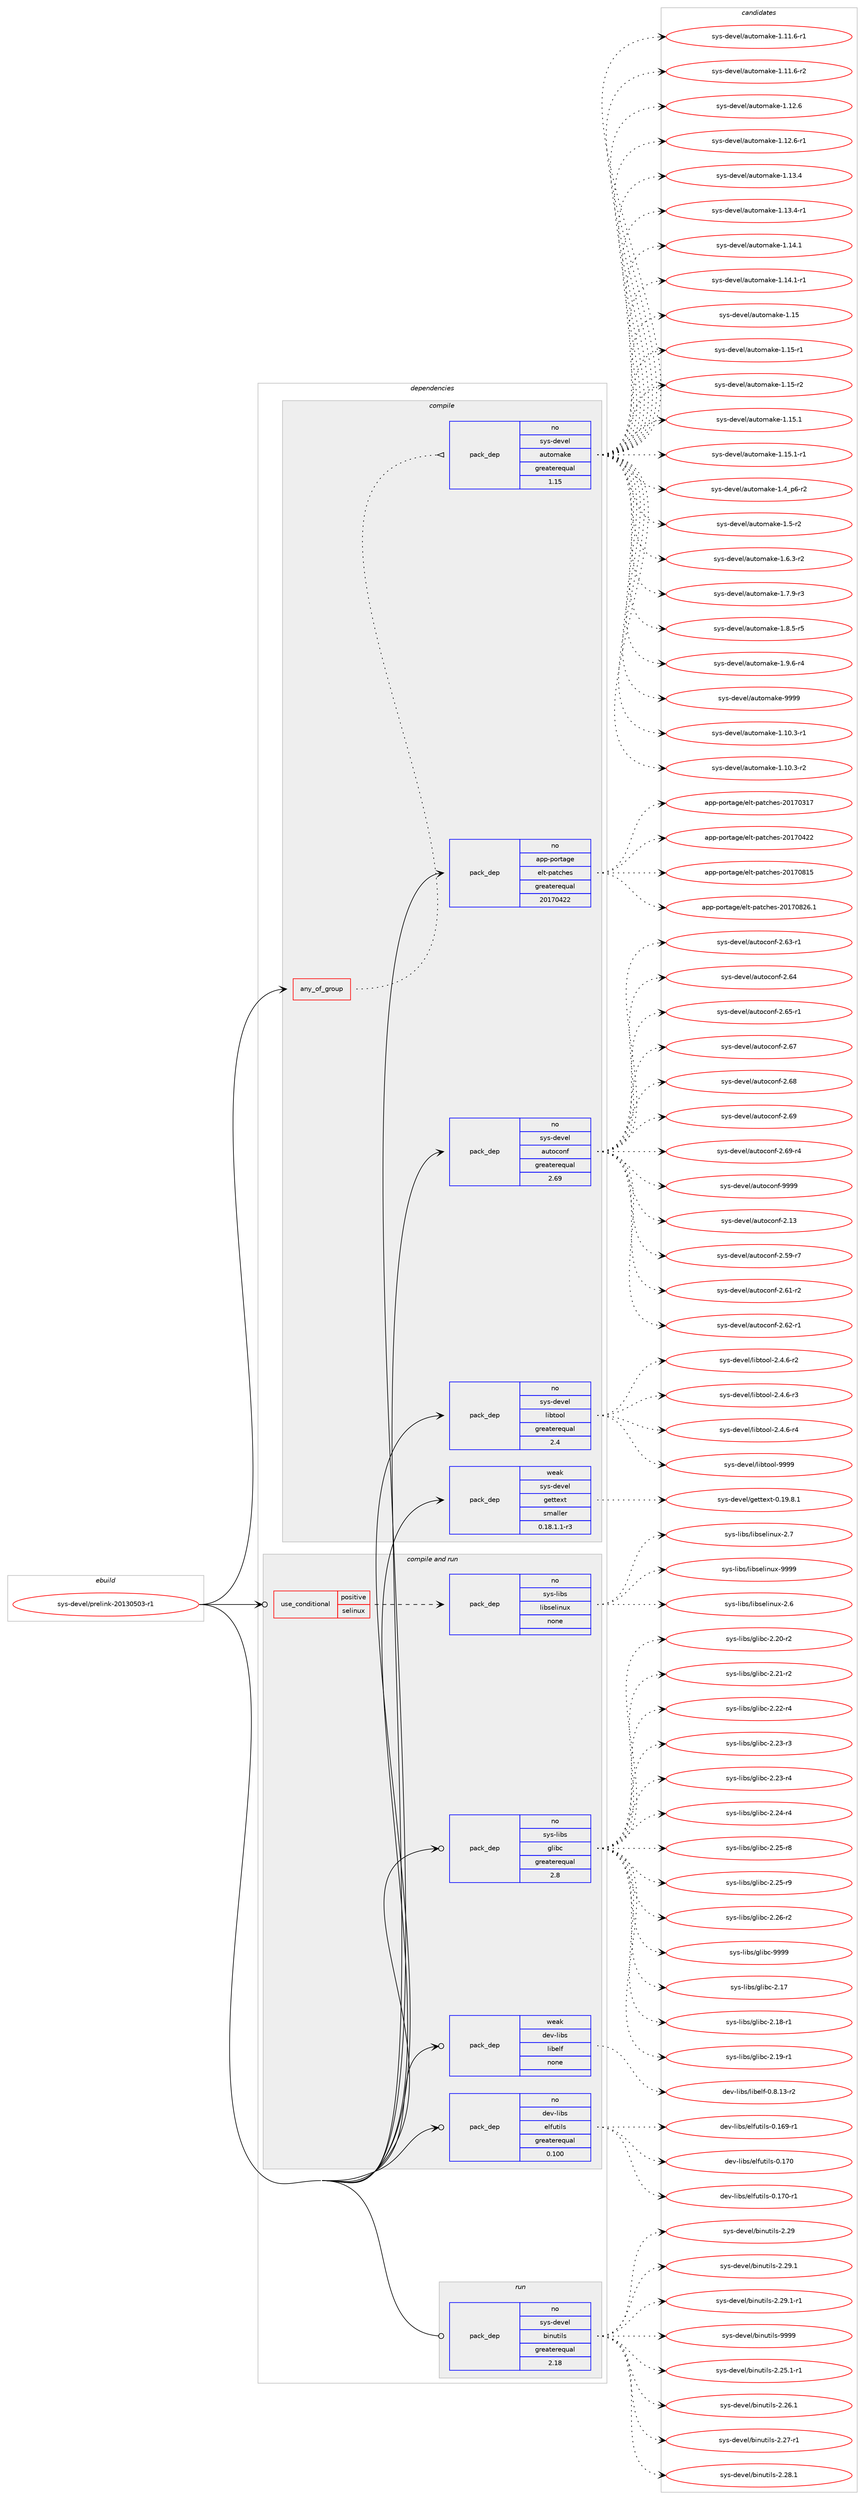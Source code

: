 digraph prolog {

# *************
# Graph options
# *************

newrank=true;
concentrate=true;
compound=true;
graph [rankdir=LR,fontname=Helvetica,fontsize=10,ranksep=1.5];#, ranksep=2.5, nodesep=0.2];
edge  [arrowhead=vee];
node  [fontname=Helvetica,fontsize=10];

# **********
# The ebuild
# **********

subgraph cluster_leftcol {
color=gray;
rank=same;
label=<<i>ebuild</i>>;
id [label="sys-devel/prelink-20130503-r1", color=red, width=4, href="../sys-devel/prelink-20130503-r1.svg"];
}

# ****************
# The dependencies
# ****************

subgraph cluster_midcol {
color=gray;
label=<<i>dependencies</i>>;
subgraph cluster_compile {
fillcolor="#eeeeee";
style=filled;
label=<<i>compile</i>>;
subgraph any8187 {
dependency485632 [label=<<TABLE BORDER="0" CELLBORDER="1" CELLSPACING="0" CELLPADDING="4"><TR><TD CELLPADDING="10">any_of_group</TD></TR></TABLE>>, shape=none, color=red];subgraph pack360769 {
dependency485633 [label=<<TABLE BORDER="0" CELLBORDER="1" CELLSPACING="0" CELLPADDING="4" WIDTH="220"><TR><TD ROWSPAN="6" CELLPADDING="30">pack_dep</TD></TR><TR><TD WIDTH="110">no</TD></TR><TR><TD>sys-devel</TD></TR><TR><TD>automake</TD></TR><TR><TD>greaterequal</TD></TR><TR><TD>1.15</TD></TR></TABLE>>, shape=none, color=blue];
}
dependency485632:e -> dependency485633:w [weight=20,style="dotted",arrowhead="oinv"];
}
id:e -> dependency485632:w [weight=20,style="solid",arrowhead="vee"];
subgraph pack360770 {
dependency485634 [label=<<TABLE BORDER="0" CELLBORDER="1" CELLSPACING="0" CELLPADDING="4" WIDTH="220"><TR><TD ROWSPAN="6" CELLPADDING="30">pack_dep</TD></TR><TR><TD WIDTH="110">no</TD></TR><TR><TD>app-portage</TD></TR><TR><TD>elt-patches</TD></TR><TR><TD>greaterequal</TD></TR><TR><TD>20170422</TD></TR></TABLE>>, shape=none, color=blue];
}
id:e -> dependency485634:w [weight=20,style="solid",arrowhead="vee"];
subgraph pack360771 {
dependency485635 [label=<<TABLE BORDER="0" CELLBORDER="1" CELLSPACING="0" CELLPADDING="4" WIDTH="220"><TR><TD ROWSPAN="6" CELLPADDING="30">pack_dep</TD></TR><TR><TD WIDTH="110">no</TD></TR><TR><TD>sys-devel</TD></TR><TR><TD>autoconf</TD></TR><TR><TD>greaterequal</TD></TR><TR><TD>2.69</TD></TR></TABLE>>, shape=none, color=blue];
}
id:e -> dependency485635:w [weight=20,style="solid",arrowhead="vee"];
subgraph pack360772 {
dependency485636 [label=<<TABLE BORDER="0" CELLBORDER="1" CELLSPACING="0" CELLPADDING="4" WIDTH="220"><TR><TD ROWSPAN="6" CELLPADDING="30">pack_dep</TD></TR><TR><TD WIDTH="110">no</TD></TR><TR><TD>sys-devel</TD></TR><TR><TD>libtool</TD></TR><TR><TD>greaterequal</TD></TR><TR><TD>2.4</TD></TR></TABLE>>, shape=none, color=blue];
}
id:e -> dependency485636:w [weight=20,style="solid",arrowhead="vee"];
subgraph pack360773 {
dependency485637 [label=<<TABLE BORDER="0" CELLBORDER="1" CELLSPACING="0" CELLPADDING="4" WIDTH="220"><TR><TD ROWSPAN="6" CELLPADDING="30">pack_dep</TD></TR><TR><TD WIDTH="110">weak</TD></TR><TR><TD>sys-devel</TD></TR><TR><TD>gettext</TD></TR><TR><TD>smaller</TD></TR><TR><TD>0.18.1.1-r3</TD></TR></TABLE>>, shape=none, color=blue];
}
id:e -> dependency485637:w [weight=20,style="solid",arrowhead="vee"];
}
subgraph cluster_compileandrun {
fillcolor="#eeeeee";
style=filled;
label=<<i>compile and run</i>>;
subgraph cond116377 {
dependency485638 [label=<<TABLE BORDER="0" CELLBORDER="1" CELLSPACING="0" CELLPADDING="4"><TR><TD ROWSPAN="3" CELLPADDING="10">use_conditional</TD></TR><TR><TD>positive</TD></TR><TR><TD>selinux</TD></TR></TABLE>>, shape=none, color=red];
subgraph pack360774 {
dependency485639 [label=<<TABLE BORDER="0" CELLBORDER="1" CELLSPACING="0" CELLPADDING="4" WIDTH="220"><TR><TD ROWSPAN="6" CELLPADDING="30">pack_dep</TD></TR><TR><TD WIDTH="110">no</TD></TR><TR><TD>sys-libs</TD></TR><TR><TD>libselinux</TD></TR><TR><TD>none</TD></TR><TR><TD></TD></TR></TABLE>>, shape=none, color=blue];
}
dependency485638:e -> dependency485639:w [weight=20,style="dashed",arrowhead="vee"];
}
id:e -> dependency485638:w [weight=20,style="solid",arrowhead="odotvee"];
subgraph pack360775 {
dependency485640 [label=<<TABLE BORDER="0" CELLBORDER="1" CELLSPACING="0" CELLPADDING="4" WIDTH="220"><TR><TD ROWSPAN="6" CELLPADDING="30">pack_dep</TD></TR><TR><TD WIDTH="110">no</TD></TR><TR><TD>dev-libs</TD></TR><TR><TD>elfutils</TD></TR><TR><TD>greaterequal</TD></TR><TR><TD>0.100</TD></TR></TABLE>>, shape=none, color=blue];
}
id:e -> dependency485640:w [weight=20,style="solid",arrowhead="odotvee"];
subgraph pack360776 {
dependency485641 [label=<<TABLE BORDER="0" CELLBORDER="1" CELLSPACING="0" CELLPADDING="4" WIDTH="220"><TR><TD ROWSPAN="6" CELLPADDING="30">pack_dep</TD></TR><TR><TD WIDTH="110">no</TD></TR><TR><TD>sys-libs</TD></TR><TR><TD>glibc</TD></TR><TR><TD>greaterequal</TD></TR><TR><TD>2.8</TD></TR></TABLE>>, shape=none, color=blue];
}
id:e -> dependency485641:w [weight=20,style="solid",arrowhead="odotvee"];
subgraph pack360777 {
dependency485642 [label=<<TABLE BORDER="0" CELLBORDER="1" CELLSPACING="0" CELLPADDING="4" WIDTH="220"><TR><TD ROWSPAN="6" CELLPADDING="30">pack_dep</TD></TR><TR><TD WIDTH="110">weak</TD></TR><TR><TD>dev-libs</TD></TR><TR><TD>libelf</TD></TR><TR><TD>none</TD></TR><TR><TD></TD></TR></TABLE>>, shape=none, color=blue];
}
id:e -> dependency485642:w [weight=20,style="solid",arrowhead="odotvee"];
}
subgraph cluster_run {
fillcolor="#eeeeee";
style=filled;
label=<<i>run</i>>;
subgraph pack360778 {
dependency485643 [label=<<TABLE BORDER="0" CELLBORDER="1" CELLSPACING="0" CELLPADDING="4" WIDTH="220"><TR><TD ROWSPAN="6" CELLPADDING="30">pack_dep</TD></TR><TR><TD WIDTH="110">no</TD></TR><TR><TD>sys-devel</TD></TR><TR><TD>binutils</TD></TR><TR><TD>greaterequal</TD></TR><TR><TD>2.18</TD></TR></TABLE>>, shape=none, color=blue];
}
id:e -> dependency485643:w [weight=20,style="solid",arrowhead="odot"];
}
}

# **************
# The candidates
# **************

subgraph cluster_choices {
rank=same;
color=gray;
label=<<i>candidates</i>>;

subgraph choice360769 {
color=black;
nodesep=1;
choice11512111545100101118101108479711711611110997107101454946494846514511449 [label="sys-devel/automake-1.10.3-r1", color=red, width=4,href="../sys-devel/automake-1.10.3-r1.svg"];
choice11512111545100101118101108479711711611110997107101454946494846514511450 [label="sys-devel/automake-1.10.3-r2", color=red, width=4,href="../sys-devel/automake-1.10.3-r2.svg"];
choice11512111545100101118101108479711711611110997107101454946494946544511449 [label="sys-devel/automake-1.11.6-r1", color=red, width=4,href="../sys-devel/automake-1.11.6-r1.svg"];
choice11512111545100101118101108479711711611110997107101454946494946544511450 [label="sys-devel/automake-1.11.6-r2", color=red, width=4,href="../sys-devel/automake-1.11.6-r2.svg"];
choice1151211154510010111810110847971171161111099710710145494649504654 [label="sys-devel/automake-1.12.6", color=red, width=4,href="../sys-devel/automake-1.12.6.svg"];
choice11512111545100101118101108479711711611110997107101454946495046544511449 [label="sys-devel/automake-1.12.6-r1", color=red, width=4,href="../sys-devel/automake-1.12.6-r1.svg"];
choice1151211154510010111810110847971171161111099710710145494649514652 [label="sys-devel/automake-1.13.4", color=red, width=4,href="../sys-devel/automake-1.13.4.svg"];
choice11512111545100101118101108479711711611110997107101454946495146524511449 [label="sys-devel/automake-1.13.4-r1", color=red, width=4,href="../sys-devel/automake-1.13.4-r1.svg"];
choice1151211154510010111810110847971171161111099710710145494649524649 [label="sys-devel/automake-1.14.1", color=red, width=4,href="../sys-devel/automake-1.14.1.svg"];
choice11512111545100101118101108479711711611110997107101454946495246494511449 [label="sys-devel/automake-1.14.1-r1", color=red, width=4,href="../sys-devel/automake-1.14.1-r1.svg"];
choice115121115451001011181011084797117116111109971071014549464953 [label="sys-devel/automake-1.15", color=red, width=4,href="../sys-devel/automake-1.15.svg"];
choice1151211154510010111810110847971171161111099710710145494649534511449 [label="sys-devel/automake-1.15-r1", color=red, width=4,href="../sys-devel/automake-1.15-r1.svg"];
choice1151211154510010111810110847971171161111099710710145494649534511450 [label="sys-devel/automake-1.15-r2", color=red, width=4,href="../sys-devel/automake-1.15-r2.svg"];
choice1151211154510010111810110847971171161111099710710145494649534649 [label="sys-devel/automake-1.15.1", color=red, width=4,href="../sys-devel/automake-1.15.1.svg"];
choice11512111545100101118101108479711711611110997107101454946495346494511449 [label="sys-devel/automake-1.15.1-r1", color=red, width=4,href="../sys-devel/automake-1.15.1-r1.svg"];
choice115121115451001011181011084797117116111109971071014549465295112544511450 [label="sys-devel/automake-1.4_p6-r2", color=red, width=4,href="../sys-devel/automake-1.4_p6-r2.svg"];
choice11512111545100101118101108479711711611110997107101454946534511450 [label="sys-devel/automake-1.5-r2", color=red, width=4,href="../sys-devel/automake-1.5-r2.svg"];
choice115121115451001011181011084797117116111109971071014549465446514511450 [label="sys-devel/automake-1.6.3-r2", color=red, width=4,href="../sys-devel/automake-1.6.3-r2.svg"];
choice115121115451001011181011084797117116111109971071014549465546574511451 [label="sys-devel/automake-1.7.9-r3", color=red, width=4,href="../sys-devel/automake-1.7.9-r3.svg"];
choice115121115451001011181011084797117116111109971071014549465646534511453 [label="sys-devel/automake-1.8.5-r5", color=red, width=4,href="../sys-devel/automake-1.8.5-r5.svg"];
choice115121115451001011181011084797117116111109971071014549465746544511452 [label="sys-devel/automake-1.9.6-r4", color=red, width=4,href="../sys-devel/automake-1.9.6-r4.svg"];
choice115121115451001011181011084797117116111109971071014557575757 [label="sys-devel/automake-9999", color=red, width=4,href="../sys-devel/automake-9999.svg"];
dependency485633:e -> choice11512111545100101118101108479711711611110997107101454946494846514511449:w [style=dotted,weight="100"];
dependency485633:e -> choice11512111545100101118101108479711711611110997107101454946494846514511450:w [style=dotted,weight="100"];
dependency485633:e -> choice11512111545100101118101108479711711611110997107101454946494946544511449:w [style=dotted,weight="100"];
dependency485633:e -> choice11512111545100101118101108479711711611110997107101454946494946544511450:w [style=dotted,weight="100"];
dependency485633:e -> choice1151211154510010111810110847971171161111099710710145494649504654:w [style=dotted,weight="100"];
dependency485633:e -> choice11512111545100101118101108479711711611110997107101454946495046544511449:w [style=dotted,weight="100"];
dependency485633:e -> choice1151211154510010111810110847971171161111099710710145494649514652:w [style=dotted,weight="100"];
dependency485633:e -> choice11512111545100101118101108479711711611110997107101454946495146524511449:w [style=dotted,weight="100"];
dependency485633:e -> choice1151211154510010111810110847971171161111099710710145494649524649:w [style=dotted,weight="100"];
dependency485633:e -> choice11512111545100101118101108479711711611110997107101454946495246494511449:w [style=dotted,weight="100"];
dependency485633:e -> choice115121115451001011181011084797117116111109971071014549464953:w [style=dotted,weight="100"];
dependency485633:e -> choice1151211154510010111810110847971171161111099710710145494649534511449:w [style=dotted,weight="100"];
dependency485633:e -> choice1151211154510010111810110847971171161111099710710145494649534511450:w [style=dotted,weight="100"];
dependency485633:e -> choice1151211154510010111810110847971171161111099710710145494649534649:w [style=dotted,weight="100"];
dependency485633:e -> choice11512111545100101118101108479711711611110997107101454946495346494511449:w [style=dotted,weight="100"];
dependency485633:e -> choice115121115451001011181011084797117116111109971071014549465295112544511450:w [style=dotted,weight="100"];
dependency485633:e -> choice11512111545100101118101108479711711611110997107101454946534511450:w [style=dotted,weight="100"];
dependency485633:e -> choice115121115451001011181011084797117116111109971071014549465446514511450:w [style=dotted,weight="100"];
dependency485633:e -> choice115121115451001011181011084797117116111109971071014549465546574511451:w [style=dotted,weight="100"];
dependency485633:e -> choice115121115451001011181011084797117116111109971071014549465646534511453:w [style=dotted,weight="100"];
dependency485633:e -> choice115121115451001011181011084797117116111109971071014549465746544511452:w [style=dotted,weight="100"];
dependency485633:e -> choice115121115451001011181011084797117116111109971071014557575757:w [style=dotted,weight="100"];
}
subgraph choice360770 {
color=black;
nodesep=1;
choice97112112451121111141169710310147101108116451129711699104101115455048495548514955 [label="app-portage/elt-patches-20170317", color=red, width=4,href="../app-portage/elt-patches-20170317.svg"];
choice97112112451121111141169710310147101108116451129711699104101115455048495548525050 [label="app-portage/elt-patches-20170422", color=red, width=4,href="../app-portage/elt-patches-20170422.svg"];
choice97112112451121111141169710310147101108116451129711699104101115455048495548564953 [label="app-portage/elt-patches-20170815", color=red, width=4,href="../app-portage/elt-patches-20170815.svg"];
choice971121124511211111411697103101471011081164511297116991041011154550484955485650544649 [label="app-portage/elt-patches-20170826.1", color=red, width=4,href="../app-portage/elt-patches-20170826.1.svg"];
dependency485634:e -> choice97112112451121111141169710310147101108116451129711699104101115455048495548514955:w [style=dotted,weight="100"];
dependency485634:e -> choice97112112451121111141169710310147101108116451129711699104101115455048495548525050:w [style=dotted,weight="100"];
dependency485634:e -> choice97112112451121111141169710310147101108116451129711699104101115455048495548564953:w [style=dotted,weight="100"];
dependency485634:e -> choice971121124511211111411697103101471011081164511297116991041011154550484955485650544649:w [style=dotted,weight="100"];
}
subgraph choice360771 {
color=black;
nodesep=1;
choice115121115451001011181011084797117116111991111101024550464951 [label="sys-devel/autoconf-2.13", color=red, width=4,href="../sys-devel/autoconf-2.13.svg"];
choice1151211154510010111810110847971171161119911111010245504653574511455 [label="sys-devel/autoconf-2.59-r7", color=red, width=4,href="../sys-devel/autoconf-2.59-r7.svg"];
choice1151211154510010111810110847971171161119911111010245504654494511450 [label="sys-devel/autoconf-2.61-r2", color=red, width=4,href="../sys-devel/autoconf-2.61-r2.svg"];
choice1151211154510010111810110847971171161119911111010245504654504511449 [label="sys-devel/autoconf-2.62-r1", color=red, width=4,href="../sys-devel/autoconf-2.62-r1.svg"];
choice1151211154510010111810110847971171161119911111010245504654514511449 [label="sys-devel/autoconf-2.63-r1", color=red, width=4,href="../sys-devel/autoconf-2.63-r1.svg"];
choice115121115451001011181011084797117116111991111101024550465452 [label="sys-devel/autoconf-2.64", color=red, width=4,href="../sys-devel/autoconf-2.64.svg"];
choice1151211154510010111810110847971171161119911111010245504654534511449 [label="sys-devel/autoconf-2.65-r1", color=red, width=4,href="../sys-devel/autoconf-2.65-r1.svg"];
choice115121115451001011181011084797117116111991111101024550465455 [label="sys-devel/autoconf-2.67", color=red, width=4,href="../sys-devel/autoconf-2.67.svg"];
choice115121115451001011181011084797117116111991111101024550465456 [label="sys-devel/autoconf-2.68", color=red, width=4,href="../sys-devel/autoconf-2.68.svg"];
choice115121115451001011181011084797117116111991111101024550465457 [label="sys-devel/autoconf-2.69", color=red, width=4,href="../sys-devel/autoconf-2.69.svg"];
choice1151211154510010111810110847971171161119911111010245504654574511452 [label="sys-devel/autoconf-2.69-r4", color=red, width=4,href="../sys-devel/autoconf-2.69-r4.svg"];
choice115121115451001011181011084797117116111991111101024557575757 [label="sys-devel/autoconf-9999", color=red, width=4,href="../sys-devel/autoconf-9999.svg"];
dependency485635:e -> choice115121115451001011181011084797117116111991111101024550464951:w [style=dotted,weight="100"];
dependency485635:e -> choice1151211154510010111810110847971171161119911111010245504653574511455:w [style=dotted,weight="100"];
dependency485635:e -> choice1151211154510010111810110847971171161119911111010245504654494511450:w [style=dotted,weight="100"];
dependency485635:e -> choice1151211154510010111810110847971171161119911111010245504654504511449:w [style=dotted,weight="100"];
dependency485635:e -> choice1151211154510010111810110847971171161119911111010245504654514511449:w [style=dotted,weight="100"];
dependency485635:e -> choice115121115451001011181011084797117116111991111101024550465452:w [style=dotted,weight="100"];
dependency485635:e -> choice1151211154510010111810110847971171161119911111010245504654534511449:w [style=dotted,weight="100"];
dependency485635:e -> choice115121115451001011181011084797117116111991111101024550465455:w [style=dotted,weight="100"];
dependency485635:e -> choice115121115451001011181011084797117116111991111101024550465456:w [style=dotted,weight="100"];
dependency485635:e -> choice115121115451001011181011084797117116111991111101024550465457:w [style=dotted,weight="100"];
dependency485635:e -> choice1151211154510010111810110847971171161119911111010245504654574511452:w [style=dotted,weight="100"];
dependency485635:e -> choice115121115451001011181011084797117116111991111101024557575757:w [style=dotted,weight="100"];
}
subgraph choice360772 {
color=black;
nodesep=1;
choice1151211154510010111810110847108105981161111111084550465246544511450 [label="sys-devel/libtool-2.4.6-r2", color=red, width=4,href="../sys-devel/libtool-2.4.6-r2.svg"];
choice1151211154510010111810110847108105981161111111084550465246544511451 [label="sys-devel/libtool-2.4.6-r3", color=red, width=4,href="../sys-devel/libtool-2.4.6-r3.svg"];
choice1151211154510010111810110847108105981161111111084550465246544511452 [label="sys-devel/libtool-2.4.6-r4", color=red, width=4,href="../sys-devel/libtool-2.4.6-r4.svg"];
choice1151211154510010111810110847108105981161111111084557575757 [label="sys-devel/libtool-9999", color=red, width=4,href="../sys-devel/libtool-9999.svg"];
dependency485636:e -> choice1151211154510010111810110847108105981161111111084550465246544511450:w [style=dotted,weight="100"];
dependency485636:e -> choice1151211154510010111810110847108105981161111111084550465246544511451:w [style=dotted,weight="100"];
dependency485636:e -> choice1151211154510010111810110847108105981161111111084550465246544511452:w [style=dotted,weight="100"];
dependency485636:e -> choice1151211154510010111810110847108105981161111111084557575757:w [style=dotted,weight="100"];
}
subgraph choice360773 {
color=black;
nodesep=1;
choice1151211154510010111810110847103101116116101120116454846495746564649 [label="sys-devel/gettext-0.19.8.1", color=red, width=4,href="../sys-devel/gettext-0.19.8.1.svg"];
dependency485637:e -> choice1151211154510010111810110847103101116116101120116454846495746564649:w [style=dotted,weight="100"];
}
subgraph choice360774 {
color=black;
nodesep=1;
choice1151211154510810598115471081059811510110810511011712045504654 [label="sys-libs/libselinux-2.6", color=red, width=4,href="../sys-libs/libselinux-2.6.svg"];
choice1151211154510810598115471081059811510110810511011712045504655 [label="sys-libs/libselinux-2.7", color=red, width=4,href="../sys-libs/libselinux-2.7.svg"];
choice115121115451081059811547108105981151011081051101171204557575757 [label="sys-libs/libselinux-9999", color=red, width=4,href="../sys-libs/libselinux-9999.svg"];
dependency485639:e -> choice1151211154510810598115471081059811510110810511011712045504654:w [style=dotted,weight="100"];
dependency485639:e -> choice1151211154510810598115471081059811510110810511011712045504655:w [style=dotted,weight="100"];
dependency485639:e -> choice115121115451081059811547108105981151011081051101171204557575757:w [style=dotted,weight="100"];
}
subgraph choice360775 {
color=black;
nodesep=1;
choice1001011184510810598115471011081021171161051081154548464954574511449 [label="dev-libs/elfutils-0.169-r1", color=red, width=4,href="../dev-libs/elfutils-0.169-r1.svg"];
choice100101118451081059811547101108102117116105108115454846495548 [label="dev-libs/elfutils-0.170", color=red, width=4,href="../dev-libs/elfutils-0.170.svg"];
choice1001011184510810598115471011081021171161051081154548464955484511449 [label="dev-libs/elfutils-0.170-r1", color=red, width=4,href="../dev-libs/elfutils-0.170-r1.svg"];
dependency485640:e -> choice1001011184510810598115471011081021171161051081154548464954574511449:w [style=dotted,weight="100"];
dependency485640:e -> choice100101118451081059811547101108102117116105108115454846495548:w [style=dotted,weight="100"];
dependency485640:e -> choice1001011184510810598115471011081021171161051081154548464955484511449:w [style=dotted,weight="100"];
}
subgraph choice360776 {
color=black;
nodesep=1;
choice11512111545108105981154710310810598994550464955 [label="sys-libs/glibc-2.17", color=red, width=4,href="../sys-libs/glibc-2.17.svg"];
choice115121115451081059811547103108105989945504649564511449 [label="sys-libs/glibc-2.18-r1", color=red, width=4,href="../sys-libs/glibc-2.18-r1.svg"];
choice115121115451081059811547103108105989945504649574511449 [label="sys-libs/glibc-2.19-r1", color=red, width=4,href="../sys-libs/glibc-2.19-r1.svg"];
choice115121115451081059811547103108105989945504650484511450 [label="sys-libs/glibc-2.20-r2", color=red, width=4,href="../sys-libs/glibc-2.20-r2.svg"];
choice115121115451081059811547103108105989945504650494511450 [label="sys-libs/glibc-2.21-r2", color=red, width=4,href="../sys-libs/glibc-2.21-r2.svg"];
choice115121115451081059811547103108105989945504650504511452 [label="sys-libs/glibc-2.22-r4", color=red, width=4,href="../sys-libs/glibc-2.22-r4.svg"];
choice115121115451081059811547103108105989945504650514511451 [label="sys-libs/glibc-2.23-r3", color=red, width=4,href="../sys-libs/glibc-2.23-r3.svg"];
choice115121115451081059811547103108105989945504650514511452 [label="sys-libs/glibc-2.23-r4", color=red, width=4,href="../sys-libs/glibc-2.23-r4.svg"];
choice115121115451081059811547103108105989945504650524511452 [label="sys-libs/glibc-2.24-r4", color=red, width=4,href="../sys-libs/glibc-2.24-r4.svg"];
choice115121115451081059811547103108105989945504650534511456 [label="sys-libs/glibc-2.25-r8", color=red, width=4,href="../sys-libs/glibc-2.25-r8.svg"];
choice115121115451081059811547103108105989945504650534511457 [label="sys-libs/glibc-2.25-r9", color=red, width=4,href="../sys-libs/glibc-2.25-r9.svg"];
choice115121115451081059811547103108105989945504650544511450 [label="sys-libs/glibc-2.26-r2", color=red, width=4,href="../sys-libs/glibc-2.26-r2.svg"];
choice11512111545108105981154710310810598994557575757 [label="sys-libs/glibc-9999", color=red, width=4,href="../sys-libs/glibc-9999.svg"];
dependency485641:e -> choice11512111545108105981154710310810598994550464955:w [style=dotted,weight="100"];
dependency485641:e -> choice115121115451081059811547103108105989945504649564511449:w [style=dotted,weight="100"];
dependency485641:e -> choice115121115451081059811547103108105989945504649574511449:w [style=dotted,weight="100"];
dependency485641:e -> choice115121115451081059811547103108105989945504650484511450:w [style=dotted,weight="100"];
dependency485641:e -> choice115121115451081059811547103108105989945504650494511450:w [style=dotted,weight="100"];
dependency485641:e -> choice115121115451081059811547103108105989945504650504511452:w [style=dotted,weight="100"];
dependency485641:e -> choice115121115451081059811547103108105989945504650514511451:w [style=dotted,weight="100"];
dependency485641:e -> choice115121115451081059811547103108105989945504650514511452:w [style=dotted,weight="100"];
dependency485641:e -> choice115121115451081059811547103108105989945504650524511452:w [style=dotted,weight="100"];
dependency485641:e -> choice115121115451081059811547103108105989945504650534511456:w [style=dotted,weight="100"];
dependency485641:e -> choice115121115451081059811547103108105989945504650534511457:w [style=dotted,weight="100"];
dependency485641:e -> choice115121115451081059811547103108105989945504650544511450:w [style=dotted,weight="100"];
dependency485641:e -> choice11512111545108105981154710310810598994557575757:w [style=dotted,weight="100"];
}
subgraph choice360777 {
color=black;
nodesep=1;
choice10010111845108105981154710810598101108102454846564649514511450 [label="dev-libs/libelf-0.8.13-r2", color=red, width=4,href="../dev-libs/libelf-0.8.13-r2.svg"];
dependency485642:e -> choice10010111845108105981154710810598101108102454846564649514511450:w [style=dotted,weight="100"];
}
subgraph choice360778 {
color=black;
nodesep=1;
choice115121115451001011181011084798105110117116105108115455046505346494511449 [label="sys-devel/binutils-2.25.1-r1", color=red, width=4,href="../sys-devel/binutils-2.25.1-r1.svg"];
choice11512111545100101118101108479810511011711610510811545504650544649 [label="sys-devel/binutils-2.26.1", color=red, width=4,href="../sys-devel/binutils-2.26.1.svg"];
choice11512111545100101118101108479810511011711610510811545504650554511449 [label="sys-devel/binutils-2.27-r1", color=red, width=4,href="../sys-devel/binutils-2.27-r1.svg"];
choice11512111545100101118101108479810511011711610510811545504650564649 [label="sys-devel/binutils-2.28.1", color=red, width=4,href="../sys-devel/binutils-2.28.1.svg"];
choice1151211154510010111810110847981051101171161051081154550465057 [label="sys-devel/binutils-2.29", color=red, width=4,href="../sys-devel/binutils-2.29.svg"];
choice11512111545100101118101108479810511011711610510811545504650574649 [label="sys-devel/binutils-2.29.1", color=red, width=4,href="../sys-devel/binutils-2.29.1.svg"];
choice115121115451001011181011084798105110117116105108115455046505746494511449 [label="sys-devel/binutils-2.29.1-r1", color=red, width=4,href="../sys-devel/binutils-2.29.1-r1.svg"];
choice1151211154510010111810110847981051101171161051081154557575757 [label="sys-devel/binutils-9999", color=red, width=4,href="../sys-devel/binutils-9999.svg"];
dependency485643:e -> choice115121115451001011181011084798105110117116105108115455046505346494511449:w [style=dotted,weight="100"];
dependency485643:e -> choice11512111545100101118101108479810511011711610510811545504650544649:w [style=dotted,weight="100"];
dependency485643:e -> choice11512111545100101118101108479810511011711610510811545504650554511449:w [style=dotted,weight="100"];
dependency485643:e -> choice11512111545100101118101108479810511011711610510811545504650564649:w [style=dotted,weight="100"];
dependency485643:e -> choice1151211154510010111810110847981051101171161051081154550465057:w [style=dotted,weight="100"];
dependency485643:e -> choice11512111545100101118101108479810511011711610510811545504650574649:w [style=dotted,weight="100"];
dependency485643:e -> choice115121115451001011181011084798105110117116105108115455046505746494511449:w [style=dotted,weight="100"];
dependency485643:e -> choice1151211154510010111810110847981051101171161051081154557575757:w [style=dotted,weight="100"];
}
}

}
